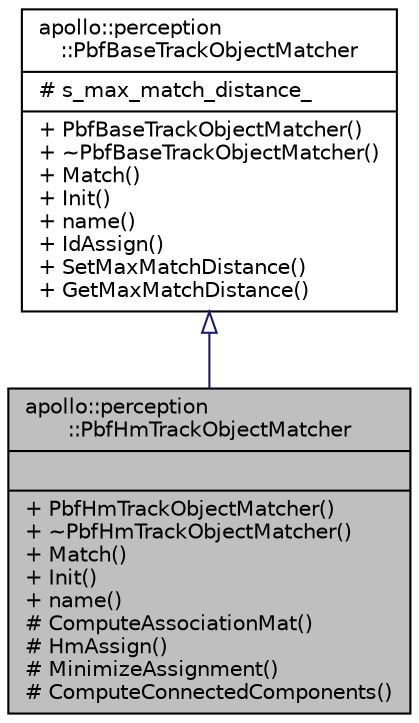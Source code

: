 digraph "apollo::perception::PbfHmTrackObjectMatcher"
{
  edge [fontname="Helvetica",fontsize="10",labelfontname="Helvetica",labelfontsize="10"];
  node [fontname="Helvetica",fontsize="10",shape=record];
  Node1 [label="{apollo::perception\l::PbfHmTrackObjectMatcher\n||+ PbfHmTrackObjectMatcher()\l+ ~PbfHmTrackObjectMatcher()\l+ Match()\l+ Init()\l+ name()\l# ComputeAssociationMat()\l# HmAssign()\l# MinimizeAssignment()\l# ComputeConnectedComponents()\l}",height=0.2,width=0.4,color="black", fillcolor="grey75", style="filled" fontcolor="black"];
  Node2 -> Node1 [dir="back",color="midnightblue",fontsize="10",style="solid",arrowtail="onormal",fontname="Helvetica"];
  Node2 [label="{apollo::perception\l::PbfBaseTrackObjectMatcher\n|# s_max_match_distance_\l|+ PbfBaseTrackObjectMatcher()\l+ ~PbfBaseTrackObjectMatcher()\l+ Match()\l+ Init()\l+ name()\l+ IdAssign()\l+ SetMaxMatchDistance()\l+ GetMaxMatchDistance()\l}",height=0.2,width=0.4,color="black", fillcolor="white", style="filled",URL="$classapollo_1_1perception_1_1PbfBaseTrackObjectMatcher.html"];
}
